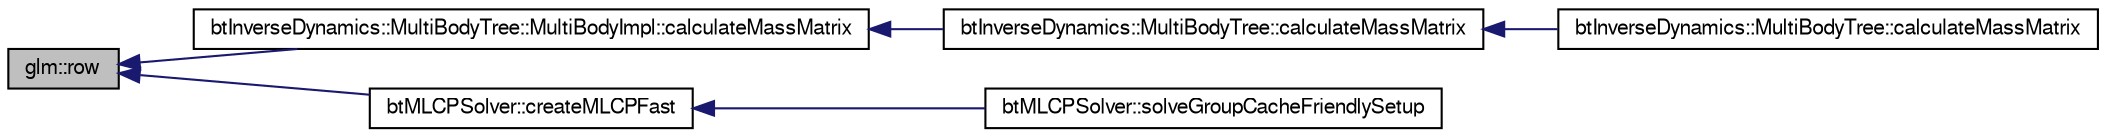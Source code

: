 digraph G
{
  bgcolor="transparent";
  edge [fontname="FreeSans",fontsize=10,labelfontname="FreeSans",labelfontsize=10];
  node [fontname="FreeSans",fontsize=10,shape=record];
  rankdir=LR;
  Node1 [label="glm::row",height=0.2,width=0.4,color="black", fillcolor="grey75", style="filled" fontcolor="black"];
  Node1 -> Node2 [dir=back,color="midnightblue",fontsize=10,style="solid"];
  Node2 [label="btInverseDynamics::MultiBodyTree::MultiBodyImpl::calculateMassMatrix",height=0.2,width=0.4,color="black",URL="$classbt_inverse_dynamics_1_1_multi_body_tree_1_1_multi_body_impl.html#6e4b376b92377b3350d4ebfd94652a0f"];
  Node2 -> Node3 [dir=back,color="midnightblue",fontsize=10,style="solid"];
  Node3 [label="btInverseDynamics::MultiBodyTree::calculateMassMatrix",height=0.2,width=0.4,color="black",URL="$classbt_inverse_dynamics_1_1_multi_body_tree.html#0a767d639bb90ad3b1cb529eb26baa75"];
  Node3 -> Node4 [dir=back,color="midnightblue",fontsize=10,style="solid"];
  Node4 [label="btInverseDynamics::MultiBodyTree::calculateMassMatrix",height=0.2,width=0.4,color="black",URL="$classbt_inverse_dynamics_1_1_multi_body_tree.html#07b710ad4cbbe4cdadd8e2b5ad7c854a"];
  Node1 -> Node5 [dir=back,color="midnightblue",fontsize=10,style="solid"];
  Node5 [label="btMLCPSolver::createMLCPFast",height=0.2,width=0.4,color="black",URL="$classbt_m_l_c_p_solver.html#b36b9b3bf2bbbd1de7db27ba109e0a8a"];
  Node5 -> Node6 [dir=back,color="midnightblue",fontsize=10,style="solid"];
  Node6 [label="btMLCPSolver::solveGroupCacheFriendlySetup",height=0.2,width=0.4,color="black",URL="$classbt_m_l_c_p_solver.html#a465e167537eceb89f7125d3bb2d5321"];
}
